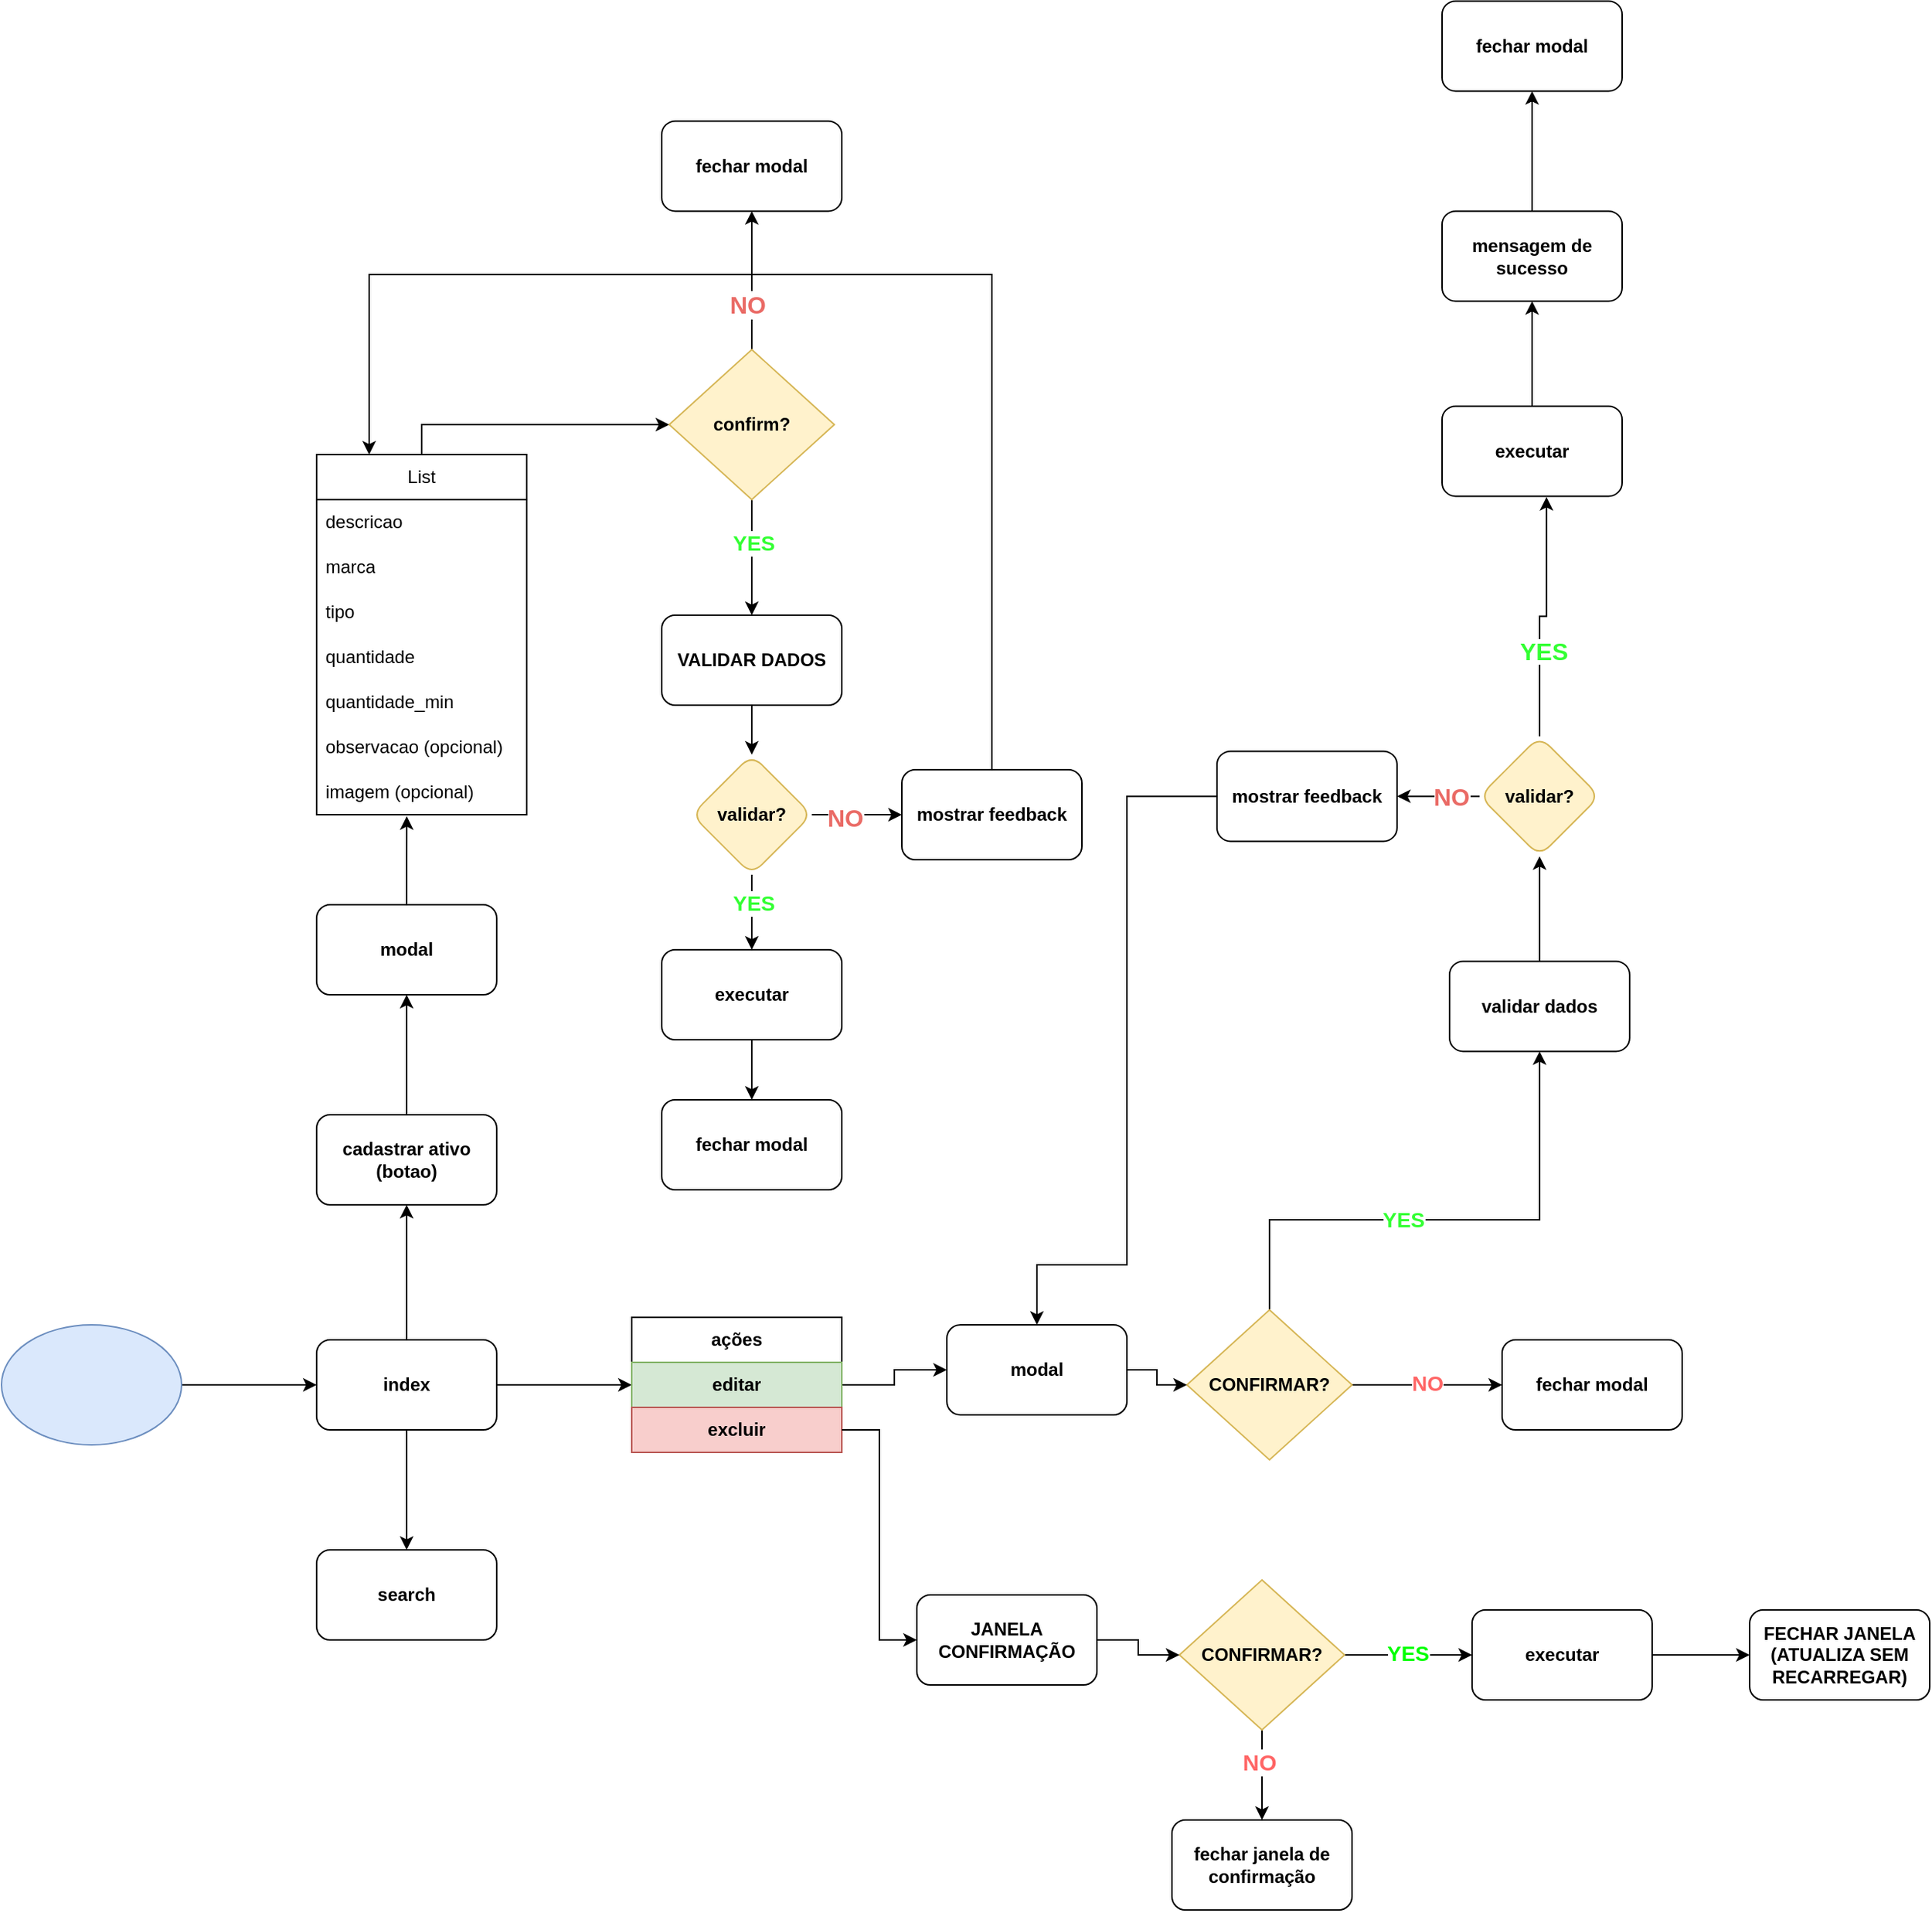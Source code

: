 <mxfile version="26.0.16">
  <diagram name="Page-1" id="Lg7OvXt3kj4zF9bIyfe0">
    <mxGraphModel dx="2037" dy="2721" grid="1" gridSize="10" guides="1" tooltips="1" connect="1" arrows="1" fold="1" page="1" pageScale="1" pageWidth="1169" pageHeight="827" math="0" shadow="0">
      <root>
        <mxCell id="0" />
        <mxCell id="1" parent="0" />
        <mxCell id="ci3b5TTThc14Hmr34_X9-3" style="edgeStyle=orthogonalEdgeStyle;rounded=0;orthogonalLoop=1;jettySize=auto;html=1;entryX=0;entryY=0.5;entryDx=0;entryDy=0;" parent="1" source="ci3b5TTThc14Hmr34_X9-1" target="ci3b5TTThc14Hmr34_X9-2" edge="1">
          <mxGeometry relative="1" as="geometry" />
        </mxCell>
        <mxCell id="ci3b5TTThc14Hmr34_X9-1" value="" style="ellipse;whiteSpace=wrap;html=1;fillColor=#dae8fc;strokeColor=#6c8ebf;" parent="1" vertex="1">
          <mxGeometry x="30" y="30" width="120" height="80" as="geometry" />
        </mxCell>
        <mxCell id="ci3b5TTThc14Hmr34_X9-8" style="edgeStyle=orthogonalEdgeStyle;rounded=0;orthogonalLoop=1;jettySize=auto;html=1;" parent="1" source="ci3b5TTThc14Hmr34_X9-2" edge="1">
          <mxGeometry relative="1" as="geometry">
            <mxPoint x="450" y="70" as="targetPoint" />
          </mxGeometry>
        </mxCell>
        <mxCell id="JAn3YFs3t6qd0V5HGAAI-20" value="" style="edgeStyle=orthogonalEdgeStyle;rounded=0;orthogonalLoop=1;jettySize=auto;html=1;" parent="1" source="ci3b5TTThc14Hmr34_X9-2" target="JAn3YFs3t6qd0V5HGAAI-19" edge="1">
          <mxGeometry relative="1" as="geometry" />
        </mxCell>
        <mxCell id="PF7sPU-5KxCt09fbh7PZ-24" value="" style="edgeStyle=orthogonalEdgeStyle;rounded=0;orthogonalLoop=1;jettySize=auto;html=1;" edge="1" parent="1" source="ci3b5TTThc14Hmr34_X9-2" target="PF7sPU-5KxCt09fbh7PZ-9">
          <mxGeometry relative="1" as="geometry" />
        </mxCell>
        <mxCell id="ci3b5TTThc14Hmr34_X9-2" value="index" style="rounded=1;whiteSpace=wrap;html=1;fontStyle=1" parent="1" vertex="1">
          <mxGeometry x="240" y="40" width="120" height="60" as="geometry" />
        </mxCell>
        <mxCell id="PF7sPU-5KxCt09fbh7PZ-7" style="edgeStyle=orthogonalEdgeStyle;rounded=0;orthogonalLoop=1;jettySize=auto;html=1;exitX=1;exitY=0.5;exitDx=0;exitDy=0;entryX=0;entryY=0.5;entryDx=0;entryDy=0;" edge="1" parent="1" source="ci3b5TTThc14Hmr34_X9-4" target="PF7sPU-5KxCt09fbh7PZ-6">
          <mxGeometry relative="1" as="geometry" />
        </mxCell>
        <mxCell id="ci3b5TTThc14Hmr34_X9-4" value="ações" style="swimlane;fontStyle=1;childLayout=stackLayout;horizontal=1;startSize=30;horizontalStack=0;resizeParent=1;resizeParentMax=0;resizeLast=0;collapsible=1;marginBottom=0;whiteSpace=wrap;html=1;" parent="1" vertex="1">
          <mxGeometry x="450" y="25" width="140" height="90" as="geometry">
            <mxRectangle x="450" y="25" width="70" height="30" as="alternateBounds" />
          </mxGeometry>
        </mxCell>
        <mxCell id="ci3b5TTThc14Hmr34_X9-9" value="editar" style="text;strokeColor=#82b366;fillColor=#d5e8d4;align=center;verticalAlign=middle;spacingLeft=4;spacingRight=4;overflow=hidden;points=[[0,0.5],[1,0.5]];portConstraint=eastwest;rotatable=0;whiteSpace=wrap;html=1;fontStyle=1" parent="ci3b5TTThc14Hmr34_X9-4" vertex="1">
          <mxGeometry y="30" width="140" height="30" as="geometry" />
        </mxCell>
        <mxCell id="PF7sPU-5KxCt09fbh7PZ-1" value="excluir" style="text;strokeColor=#b85450;fillColor=#f8cecc;align=center;verticalAlign=middle;spacingLeft=4;spacingRight=4;overflow=hidden;points=[[0,0.5],[1,0.5]];portConstraint=eastwest;rotatable=0;whiteSpace=wrap;html=1;fontStyle=1" vertex="1" parent="ci3b5TTThc14Hmr34_X9-4">
          <mxGeometry y="60" width="140" height="30" as="geometry" />
        </mxCell>
        <mxCell id="ci3b5TTThc14Hmr34_X9-19" value="" style="edgeStyle=orthogonalEdgeStyle;rounded=0;orthogonalLoop=1;jettySize=auto;html=1;entryX=0.5;entryY=1;entryDx=0;entryDy=0;" parent="1" source="ci3b5TTThc14Hmr34_X9-14" edge="1" target="PF7sPU-5KxCt09fbh7PZ-40">
          <mxGeometry relative="1" as="geometry">
            <mxPoint x="875" y="-80" as="targetPoint" />
            <Array as="points">
              <mxPoint x="875" y="-40" />
              <mxPoint x="1055" y="-40" />
            </Array>
          </mxGeometry>
        </mxCell>
        <mxCell id="ci3b5TTThc14Hmr34_X9-21" value="&lt;font size=&quot;1&quot; color=&quot;#33ff33&quot;&gt;&lt;b style=&quot;font-size: 14px;&quot;&gt;YES&lt;/b&gt;&lt;/font&gt;" style="edgeLabel;html=1;align=center;verticalAlign=middle;resizable=0;points=[];" parent="ci3b5TTThc14Hmr34_X9-19" vertex="1" connectable="0">
          <mxGeometry x="-0.155" relative="1" as="geometry">
            <mxPoint as="offset" />
          </mxGeometry>
        </mxCell>
        <mxCell id="ci3b5TTThc14Hmr34_X9-23" style="edgeStyle=orthogonalEdgeStyle;rounded=0;orthogonalLoop=1;jettySize=auto;html=1;entryX=0;entryY=0.5;entryDx=0;entryDy=0;" parent="1" source="ci3b5TTThc14Hmr34_X9-14" target="ci3b5TTThc14Hmr34_X9-22" edge="1">
          <mxGeometry relative="1" as="geometry" />
        </mxCell>
        <mxCell id="ci3b5TTThc14Hmr34_X9-24" value="&lt;font style=&quot;font-size: 14px;&quot; color=&quot;#ff6666&quot;&gt;NO&lt;/font&gt;" style="edgeLabel;html=1;align=center;verticalAlign=middle;resizable=0;points=[];fontStyle=1" parent="ci3b5TTThc14Hmr34_X9-23" vertex="1" connectable="0">
          <mxGeometry x="-0.005" y="1" relative="1" as="geometry">
            <mxPoint as="offset" />
          </mxGeometry>
        </mxCell>
        <mxCell id="ci3b5TTThc14Hmr34_X9-14" value="CONFIRMAR?" style="rhombus;whiteSpace=wrap;html=1;fontStyle=1;fillColor=#fff2cc;strokeColor=#d6b656;" parent="1" vertex="1">
          <mxGeometry x="820" y="20" width="110" height="100" as="geometry" />
        </mxCell>
        <mxCell id="ci3b5TTThc14Hmr34_X9-34" value="" style="edgeStyle=orthogonalEdgeStyle;rounded=0;orthogonalLoop=1;jettySize=auto;html=1;" parent="1" source="ci3b5TTThc14Hmr34_X9-20" target="ci3b5TTThc14Hmr34_X9-33" edge="1">
          <mxGeometry relative="1" as="geometry" />
        </mxCell>
        <mxCell id="ci3b5TTThc14Hmr34_X9-20" value="executar" style="rounded=1;whiteSpace=wrap;html=1;fontStyle=1" parent="1" vertex="1">
          <mxGeometry x="990" y="-582.31" width="120" height="60" as="geometry" />
        </mxCell>
        <mxCell id="ci3b5TTThc14Hmr34_X9-22" value="fechar modal" style="rounded=1;whiteSpace=wrap;html=1;fontStyle=1" parent="1" vertex="1">
          <mxGeometry x="1030" y="40" width="120" height="60" as="geometry" />
        </mxCell>
        <mxCell id="ci3b5TTThc14Hmr34_X9-31" style="edgeStyle=orthogonalEdgeStyle;rounded=0;orthogonalLoop=1;jettySize=auto;html=1;entryX=0;entryY=0.5;entryDx=0;entryDy=0;" parent="1" source="ci3b5TTThc14Hmr34_X9-29" target="ci3b5TTThc14Hmr34_X9-30" edge="1">
          <mxGeometry relative="1" as="geometry" />
        </mxCell>
        <mxCell id="ci3b5TTThc14Hmr34_X9-32" value="&lt;font size=&quot;1&quot; color=&quot;#00ff00&quot;&gt;&lt;b style=&quot;font-size: 14px;&quot;&gt;YES&lt;/b&gt;&lt;/font&gt;" style="edgeLabel;html=1;align=center;verticalAlign=middle;resizable=0;points=[];" parent="ci3b5TTThc14Hmr34_X9-31" vertex="1" connectable="0">
          <mxGeometry x="-0.022" y="1" relative="1" as="geometry">
            <mxPoint as="offset" />
          </mxGeometry>
        </mxCell>
        <mxCell id="qxFZKJnwnPM8_OUHx0Zc-7" style="edgeStyle=orthogonalEdgeStyle;rounded=0;orthogonalLoop=1;jettySize=auto;html=1;entryX=0.5;entryY=0;entryDx=0;entryDy=0;" parent="1" source="ci3b5TTThc14Hmr34_X9-29" edge="1">
          <mxGeometry relative="1" as="geometry">
            <mxPoint x="870" y="360" as="targetPoint" />
          </mxGeometry>
        </mxCell>
        <mxCell id="qxFZKJnwnPM8_OUHx0Zc-9" value="&lt;font style=&quot;font-size: 15px;&quot; color=&quot;#ff6666&quot;&gt;NO&lt;/font&gt;" style="edgeLabel;html=1;align=center;verticalAlign=middle;resizable=0;points=[];fontStyle=1" parent="qxFZKJnwnPM8_OUHx0Zc-7" vertex="1" connectable="0">
          <mxGeometry x="-0.328" y="-2" relative="1" as="geometry">
            <mxPoint as="offset" />
          </mxGeometry>
        </mxCell>
        <mxCell id="ci3b5TTThc14Hmr34_X9-29" value="CONFIRMAR?" style="rhombus;whiteSpace=wrap;html=1;fontStyle=1;fillColor=#fff2cc;strokeColor=#d6b656;" parent="1" vertex="1">
          <mxGeometry x="815" y="200" width="110" height="100" as="geometry" />
        </mxCell>
        <mxCell id="PF7sPU-5KxCt09fbh7PZ-39" value="" style="edgeStyle=orthogonalEdgeStyle;rounded=0;orthogonalLoop=1;jettySize=auto;html=1;" edge="1" parent="1" source="ci3b5TTThc14Hmr34_X9-30" target="PF7sPU-5KxCt09fbh7PZ-38">
          <mxGeometry relative="1" as="geometry" />
        </mxCell>
        <mxCell id="ci3b5TTThc14Hmr34_X9-30" value="executar" style="rounded=1;whiteSpace=wrap;html=1;fontStyle=1" parent="1" vertex="1">
          <mxGeometry x="1010" y="220" width="120" height="60" as="geometry" />
        </mxCell>
        <mxCell id="qxFZKJnwnPM8_OUHx0Zc-2" value="" style="edgeStyle=orthogonalEdgeStyle;rounded=0;orthogonalLoop=1;jettySize=auto;html=1;" parent="1" source="ci3b5TTThc14Hmr34_X9-33" target="qxFZKJnwnPM8_OUHx0Zc-1" edge="1">
          <mxGeometry relative="1" as="geometry" />
        </mxCell>
        <mxCell id="ci3b5TTThc14Hmr34_X9-33" value="mensagem de sucesso" style="rounded=1;whiteSpace=wrap;html=1;fontStyle=1" parent="1" vertex="1">
          <mxGeometry x="990" y="-712.31" width="120" height="60" as="geometry" />
        </mxCell>
        <mxCell id="qxFZKJnwnPM8_OUHx0Zc-1" value="fechar modal" style="whiteSpace=wrap;html=1;rounded=1;fontStyle=1;" parent="1" vertex="1">
          <mxGeometry x="990" y="-852.31" width="120" height="60" as="geometry" />
        </mxCell>
        <mxCell id="qxFZKJnwnPM8_OUHx0Zc-10" value="fechar janela de confirmação" style="rounded=1;whiteSpace=wrap;html=1;fontStyle=1" parent="1" vertex="1">
          <mxGeometry x="810" y="360" width="120" height="60" as="geometry" />
        </mxCell>
        <mxCell id="JAn3YFs3t6qd0V5HGAAI-19" value="search" style="rounded=1;whiteSpace=wrap;html=1;fontStyle=1" parent="1" vertex="1">
          <mxGeometry x="240" y="180" width="120" height="60" as="geometry" />
        </mxCell>
        <mxCell id="PF7sPU-5KxCt09fbh7PZ-8" style="edgeStyle=orthogonalEdgeStyle;rounded=0;orthogonalLoop=1;jettySize=auto;html=1;exitX=1;exitY=0.5;exitDx=0;exitDy=0;entryX=0;entryY=0.5;entryDx=0;entryDy=0;" edge="1" parent="1" source="PF7sPU-5KxCt09fbh7PZ-6" target="ci3b5TTThc14Hmr34_X9-14">
          <mxGeometry relative="1" as="geometry" />
        </mxCell>
        <mxCell id="PF7sPU-5KxCt09fbh7PZ-6" value="modal" style="rounded=1;whiteSpace=wrap;html=1;fontStyle=1" vertex="1" parent="1">
          <mxGeometry x="660" y="30" width="120" height="60" as="geometry" />
        </mxCell>
        <mxCell id="PF7sPU-5KxCt09fbh7PZ-23" value="" style="edgeStyle=orthogonalEdgeStyle;rounded=0;orthogonalLoop=1;jettySize=auto;html=1;" edge="1" parent="1" source="PF7sPU-5KxCt09fbh7PZ-9" target="PF7sPU-5KxCt09fbh7PZ-10">
          <mxGeometry relative="1" as="geometry" />
        </mxCell>
        <mxCell id="PF7sPU-5KxCt09fbh7PZ-9" value="cadastrar ativo (botao)" style="rounded=1;whiteSpace=wrap;html=1;fontStyle=1" vertex="1" parent="1">
          <mxGeometry x="240" y="-110" width="120" height="60" as="geometry" />
        </mxCell>
        <mxCell id="PF7sPU-5KxCt09fbh7PZ-10" value="modal" style="rounded=1;whiteSpace=wrap;html=1;fontStyle=1" vertex="1" parent="1">
          <mxGeometry x="240" y="-250" width="120" height="60" as="geometry" />
        </mxCell>
        <mxCell id="PF7sPU-5KxCt09fbh7PZ-26" style="edgeStyle=orthogonalEdgeStyle;rounded=0;orthogonalLoop=1;jettySize=auto;html=1;exitX=0.5;exitY=0;exitDx=0;exitDy=0;entryX=0;entryY=0.5;entryDx=0;entryDy=0;" edge="1" parent="1" source="PF7sPU-5KxCt09fbh7PZ-11" target="PF7sPU-5KxCt09fbh7PZ-25">
          <mxGeometry relative="1" as="geometry" />
        </mxCell>
        <mxCell id="PF7sPU-5KxCt09fbh7PZ-11" value="List" style="swimlane;fontStyle=0;childLayout=stackLayout;horizontal=1;startSize=30;horizontalStack=0;resizeParent=1;resizeParentMax=0;resizeLast=0;collapsible=1;marginBottom=0;whiteSpace=wrap;html=1;" vertex="1" parent="1">
          <mxGeometry x="240" y="-550" width="140" height="240" as="geometry" />
        </mxCell>
        <mxCell id="PF7sPU-5KxCt09fbh7PZ-12" value="descricao" style="text;strokeColor=none;fillColor=none;align=left;verticalAlign=middle;spacingLeft=4;spacingRight=4;overflow=hidden;points=[[0,0.5],[1,0.5]];portConstraint=eastwest;rotatable=0;whiteSpace=wrap;html=1;" vertex="1" parent="PF7sPU-5KxCt09fbh7PZ-11">
          <mxGeometry y="30" width="140" height="30" as="geometry" />
        </mxCell>
        <mxCell id="PF7sPU-5KxCt09fbh7PZ-13" value="marca" style="text;strokeColor=none;fillColor=none;align=left;verticalAlign=middle;spacingLeft=4;spacingRight=4;overflow=hidden;points=[[0,0.5],[1,0.5]];portConstraint=eastwest;rotatable=0;whiteSpace=wrap;html=1;" vertex="1" parent="PF7sPU-5KxCt09fbh7PZ-11">
          <mxGeometry y="60" width="140" height="30" as="geometry" />
        </mxCell>
        <mxCell id="PF7sPU-5KxCt09fbh7PZ-14" value="tipo" style="text;strokeColor=none;fillColor=none;align=left;verticalAlign=middle;spacingLeft=4;spacingRight=4;overflow=hidden;points=[[0,0.5],[1,0.5]];portConstraint=eastwest;rotatable=0;whiteSpace=wrap;html=1;" vertex="1" parent="PF7sPU-5KxCt09fbh7PZ-11">
          <mxGeometry y="90" width="140" height="30" as="geometry" />
        </mxCell>
        <mxCell id="PF7sPU-5KxCt09fbh7PZ-15" value="quantidade" style="text;strokeColor=none;fillColor=none;align=left;verticalAlign=middle;spacingLeft=4;spacingRight=4;overflow=hidden;points=[[0,0.5],[1,0.5]];portConstraint=eastwest;rotatable=0;whiteSpace=wrap;html=1;" vertex="1" parent="PF7sPU-5KxCt09fbh7PZ-11">
          <mxGeometry y="120" width="140" height="30" as="geometry" />
        </mxCell>
        <mxCell id="PF7sPU-5KxCt09fbh7PZ-16" value="quantidade_min" style="text;strokeColor=none;fillColor=none;align=left;verticalAlign=middle;spacingLeft=4;spacingRight=4;overflow=hidden;points=[[0,0.5],[1,0.5]];portConstraint=eastwest;rotatable=0;whiteSpace=wrap;html=1;" vertex="1" parent="PF7sPU-5KxCt09fbh7PZ-11">
          <mxGeometry y="150" width="140" height="30" as="geometry" />
        </mxCell>
        <mxCell id="PF7sPU-5KxCt09fbh7PZ-17" value="observacao (opcional)" style="text;strokeColor=none;fillColor=none;align=left;verticalAlign=middle;spacingLeft=4;spacingRight=4;overflow=hidden;points=[[0,0.5],[1,0.5]];portConstraint=eastwest;rotatable=0;whiteSpace=wrap;html=1;" vertex="1" parent="PF7sPU-5KxCt09fbh7PZ-11">
          <mxGeometry y="180" width="140" height="30" as="geometry" />
        </mxCell>
        <mxCell id="PF7sPU-5KxCt09fbh7PZ-18" value="imagem (opcional)" style="text;strokeColor=none;fillColor=none;align=left;verticalAlign=middle;spacingLeft=4;spacingRight=4;overflow=hidden;points=[[0,0.5],[1,0.5]];portConstraint=eastwest;rotatable=0;whiteSpace=wrap;html=1;" vertex="1" parent="PF7sPU-5KxCt09fbh7PZ-11">
          <mxGeometry y="210" width="140" height="30" as="geometry" />
        </mxCell>
        <mxCell id="PF7sPU-5KxCt09fbh7PZ-22" style="edgeStyle=orthogonalEdgeStyle;rounded=0;orthogonalLoop=1;jettySize=auto;html=1;exitX=0.5;exitY=0;exitDx=0;exitDy=0;entryX=0.429;entryY=1.033;entryDx=0;entryDy=0;entryPerimeter=0;" edge="1" parent="1" source="PF7sPU-5KxCt09fbh7PZ-10" target="PF7sPU-5KxCt09fbh7PZ-18">
          <mxGeometry relative="1" as="geometry">
            <Array as="points" />
          </mxGeometry>
        </mxCell>
        <mxCell id="PF7sPU-5KxCt09fbh7PZ-34" style="edgeStyle=orthogonalEdgeStyle;rounded=0;orthogonalLoop=1;jettySize=auto;html=1;exitX=0.5;exitY=1;exitDx=0;exitDy=0;entryX=0.5;entryY=0;entryDx=0;entryDy=0;" edge="1" parent="1" source="PF7sPU-5KxCt09fbh7PZ-25" target="PF7sPU-5KxCt09fbh7PZ-33">
          <mxGeometry relative="1" as="geometry" />
        </mxCell>
        <mxCell id="PF7sPU-5KxCt09fbh7PZ-60" style="edgeStyle=orthogonalEdgeStyle;rounded=0;orthogonalLoop=1;jettySize=auto;html=1;" edge="1" parent="1" source="PF7sPU-5KxCt09fbh7PZ-25" target="PF7sPU-5KxCt09fbh7PZ-59">
          <mxGeometry relative="1" as="geometry" />
        </mxCell>
        <mxCell id="PF7sPU-5KxCt09fbh7PZ-25" value="confirm?" style="rhombus;whiteSpace=wrap;html=1;fontStyle=1;fillColor=#fff2cc;strokeColor=#d6b656;" vertex="1" parent="1">
          <mxGeometry x="475" y="-620" width="110" height="100" as="geometry" />
        </mxCell>
        <mxCell id="PF7sPU-5KxCt09fbh7PZ-37" value="" style="edgeStyle=orthogonalEdgeStyle;rounded=0;orthogonalLoop=1;jettySize=auto;html=1;" edge="1" parent="1" source="PF7sPU-5KxCt09fbh7PZ-27" target="PF7sPU-5KxCt09fbh7PZ-36">
          <mxGeometry relative="1" as="geometry" />
        </mxCell>
        <mxCell id="PF7sPU-5KxCt09fbh7PZ-27" value="executar" style="rounded=1;whiteSpace=wrap;html=1;fontStyle=1;" vertex="1" parent="1">
          <mxGeometry x="470" y="-220" width="120" height="60" as="geometry" />
        </mxCell>
        <mxCell id="PF7sPU-5KxCt09fbh7PZ-31" value="" style="edgeStyle=orthogonalEdgeStyle;rounded=0;orthogonalLoop=1;jettySize=auto;html=1;" edge="1" parent="1" source="PF7sPU-5KxCt09fbh7PZ-30" target="ci3b5TTThc14Hmr34_X9-29">
          <mxGeometry relative="1" as="geometry" />
        </mxCell>
        <mxCell id="PF7sPU-5KxCt09fbh7PZ-30" value="JANELA CONFIRMAÇÃO" style="rounded=1;whiteSpace=wrap;html=1;fontStyle=1" vertex="1" parent="1">
          <mxGeometry x="640" y="210" width="120" height="60" as="geometry" />
        </mxCell>
        <mxCell id="PF7sPU-5KxCt09fbh7PZ-32" style="edgeStyle=orthogonalEdgeStyle;rounded=0;orthogonalLoop=1;jettySize=auto;html=1;exitX=1;exitY=0.5;exitDx=0;exitDy=0;entryX=0;entryY=0.5;entryDx=0;entryDy=0;" edge="1" parent="1" source="PF7sPU-5KxCt09fbh7PZ-1" target="PF7sPU-5KxCt09fbh7PZ-30">
          <mxGeometry relative="1" as="geometry" />
        </mxCell>
        <mxCell id="PF7sPU-5KxCt09fbh7PZ-56" value="" style="edgeStyle=orthogonalEdgeStyle;rounded=0;orthogonalLoop=1;jettySize=auto;html=1;" edge="1" parent="1" source="PF7sPU-5KxCt09fbh7PZ-33" target="PF7sPU-5KxCt09fbh7PZ-50">
          <mxGeometry relative="1" as="geometry" />
        </mxCell>
        <mxCell id="PF7sPU-5KxCt09fbh7PZ-33" value="VALIDAR DADOS" style="rounded=1;whiteSpace=wrap;html=1;fontStyle=1;" vertex="1" parent="1">
          <mxGeometry x="470" y="-443" width="120" height="60" as="geometry" />
        </mxCell>
        <mxCell id="PF7sPU-5KxCt09fbh7PZ-36" value="fechar modal" style="whiteSpace=wrap;html=1;rounded=1;fontStyle=1;" vertex="1" parent="1">
          <mxGeometry x="470" y="-120" width="120" height="60" as="geometry" />
        </mxCell>
        <mxCell id="PF7sPU-5KxCt09fbh7PZ-38" value="FECHAR JANELA (ATUALIZA SEM RECARREGAR)" style="whiteSpace=wrap;html=1;rounded=1;fontStyle=1;" vertex="1" parent="1">
          <mxGeometry x="1195" y="220" width="120" height="60" as="geometry" />
        </mxCell>
        <mxCell id="PF7sPU-5KxCt09fbh7PZ-43" value="" style="edgeStyle=orthogonalEdgeStyle;rounded=0;orthogonalLoop=1;jettySize=auto;html=1;" edge="1" parent="1" source="PF7sPU-5KxCt09fbh7PZ-40" target="PF7sPU-5KxCt09fbh7PZ-42">
          <mxGeometry relative="1" as="geometry" />
        </mxCell>
        <mxCell id="PF7sPU-5KxCt09fbh7PZ-40" value="validar dados" style="rounded=1;whiteSpace=wrap;html=1;fontStyle=1" vertex="1" parent="1">
          <mxGeometry x="995" y="-212.31" width="120" height="60" as="geometry" />
        </mxCell>
        <mxCell id="PF7sPU-5KxCt09fbh7PZ-46" value="" style="edgeStyle=orthogonalEdgeStyle;rounded=0;orthogonalLoop=1;jettySize=auto;html=1;" edge="1" parent="1" source="PF7sPU-5KxCt09fbh7PZ-42" target="PF7sPU-5KxCt09fbh7PZ-45">
          <mxGeometry relative="1" as="geometry" />
        </mxCell>
        <mxCell id="PF7sPU-5KxCt09fbh7PZ-48" value="&lt;font style=&quot;color: rgb(234, 107, 102); font-size: 16px;&quot;&gt;&lt;b style=&quot;&quot;&gt;NO&lt;/b&gt;&lt;/font&gt;" style="edgeLabel;html=1;align=center;verticalAlign=middle;resizable=0;points=[];" vertex="1" connectable="0" parent="PF7sPU-5KxCt09fbh7PZ-46">
          <mxGeometry x="-0.288" relative="1" as="geometry">
            <mxPoint as="offset" />
          </mxGeometry>
        </mxCell>
        <mxCell id="PF7sPU-5KxCt09fbh7PZ-42" value="validar?" style="rhombus;whiteSpace=wrap;html=1;rounded=1;fontStyle=1;fillColor=#fff2cc;strokeColor=#d6b656;" vertex="1" parent="1">
          <mxGeometry x="1015" y="-362.31" width="80" height="80" as="geometry" />
        </mxCell>
        <mxCell id="PF7sPU-5KxCt09fbh7PZ-44" style="edgeStyle=orthogonalEdgeStyle;rounded=0;orthogonalLoop=1;jettySize=auto;html=1;entryX=0.58;entryY=1.009;entryDx=0;entryDy=0;entryPerimeter=0;" edge="1" parent="1" source="PF7sPU-5KxCt09fbh7PZ-42" target="ci3b5TTThc14Hmr34_X9-20">
          <mxGeometry relative="1" as="geometry" />
        </mxCell>
        <mxCell id="PF7sPU-5KxCt09fbh7PZ-47" style="edgeStyle=orthogonalEdgeStyle;rounded=0;orthogonalLoop=1;jettySize=auto;html=1;entryX=0.5;entryY=0;entryDx=0;entryDy=0;" edge="1" parent="1" source="PF7sPU-5KxCt09fbh7PZ-45" target="PF7sPU-5KxCt09fbh7PZ-6">
          <mxGeometry relative="1" as="geometry">
            <Array as="points">
              <mxPoint x="780" y="-322" />
              <mxPoint x="780" y="-10" />
              <mxPoint x="720" y="-10" />
            </Array>
          </mxGeometry>
        </mxCell>
        <mxCell id="PF7sPU-5KxCt09fbh7PZ-45" value="mostrar feedback" style="whiteSpace=wrap;html=1;rounded=1;fontStyle=1;" vertex="1" parent="1">
          <mxGeometry x="840" y="-352.31" width="120" height="60" as="geometry" />
        </mxCell>
        <mxCell id="PF7sPU-5KxCt09fbh7PZ-49" value="&lt;b style=&quot;forced-color-adjust: none; font-family: Helvetica; font-size: 16px; font-style: normal; font-variant-ligatures: normal; font-variant-caps: normal; letter-spacing: normal; orphans: 2; text-align: center; text-indent: 0px; text-transform: none; widows: 2; word-spacing: 0px; -webkit-text-stroke-width: 0px; white-space: nowrap; background-color: rgb(255, 255, 255); text-decoration-thickness: initial; text-decoration-style: initial; text-decoration-color: initial;&quot;&gt;&lt;font style=&quot;color: rgb(51, 255, 51);&quot;&gt;YES&lt;/font&gt;&lt;/b&gt;" style="text;whiteSpace=wrap;html=1;" vertex="1" parent="1">
          <mxGeometry x="1040" y="-435.31" width="70" height="40" as="geometry" />
        </mxCell>
        <mxCell id="PF7sPU-5KxCt09fbh7PZ-54" value="" style="edgeStyle=orthogonalEdgeStyle;rounded=0;orthogonalLoop=1;jettySize=auto;html=1;" edge="1" parent="1" source="PF7sPU-5KxCt09fbh7PZ-50" target="PF7sPU-5KxCt09fbh7PZ-53">
          <mxGeometry relative="1" as="geometry" />
        </mxCell>
        <mxCell id="PF7sPU-5KxCt09fbh7PZ-57" value="" style="edgeStyle=orthogonalEdgeStyle;rounded=0;orthogonalLoop=1;jettySize=auto;html=1;" edge="1" parent="1" source="PF7sPU-5KxCt09fbh7PZ-50" target="PF7sPU-5KxCt09fbh7PZ-27">
          <mxGeometry relative="1" as="geometry">
            <Array as="points">
              <mxPoint x="530" y="-230" />
              <mxPoint x="530" y="-230" />
            </Array>
          </mxGeometry>
        </mxCell>
        <mxCell id="PF7sPU-5KxCt09fbh7PZ-50" value="validar?" style="rhombus;whiteSpace=wrap;html=1;rounded=1;fontStyle=1;fillColor=#fff2cc;strokeColor=#d6b656;" vertex="1" parent="1">
          <mxGeometry x="490" y="-350" width="80" height="80" as="geometry" />
        </mxCell>
        <mxCell id="PF7sPU-5KxCt09fbh7PZ-51" value="&lt;font style=&quot;color: rgb(234, 107, 102); font-size: 16px;&quot;&gt;&lt;b style=&quot;&quot;&gt;NO&lt;/b&gt;&lt;/font&gt;" style="edgeLabel;html=1;align=center;verticalAlign=middle;resizable=0;points=[];" vertex="1" connectable="0" parent="1">
          <mxGeometry x="995" y="-310.0" as="geometry">
            <mxPoint x="-403" y="2" as="offset" />
          </mxGeometry>
        </mxCell>
        <mxCell id="PF7sPU-5KxCt09fbh7PZ-52" value="&lt;font size=&quot;1&quot; color=&quot;#33ff33&quot;&gt;&lt;b style=&quot;font-size: 14px;&quot;&gt;YES&lt;/b&gt;&lt;/font&gt;" style="edgeLabel;html=1;align=center;verticalAlign=middle;resizable=0;points=[];" vertex="1" connectable="0" parent="1">
          <mxGeometry x="973.421" y="-30" as="geometry">
            <mxPoint x="-443" y="-221" as="offset" />
          </mxGeometry>
        </mxCell>
        <mxCell id="PF7sPU-5KxCt09fbh7PZ-55" style="edgeStyle=orthogonalEdgeStyle;rounded=0;orthogonalLoop=1;jettySize=auto;html=1;entryX=0.25;entryY=0;entryDx=0;entryDy=0;" edge="1" parent="1" source="PF7sPU-5KxCt09fbh7PZ-53" target="PF7sPU-5KxCt09fbh7PZ-11">
          <mxGeometry relative="1" as="geometry">
            <mxPoint x="690.0" y="-440" as="targetPoint" />
            <Array as="points">
              <mxPoint x="690" y="-670" />
              <mxPoint x="275" y="-670" />
            </Array>
          </mxGeometry>
        </mxCell>
        <mxCell id="PF7sPU-5KxCt09fbh7PZ-53" value="mostrar feedback" style="whiteSpace=wrap;html=1;rounded=1;fontStyle=1;" vertex="1" parent="1">
          <mxGeometry x="630" y="-340" width="120" height="60" as="geometry" />
        </mxCell>
        <mxCell id="PF7sPU-5KxCt09fbh7PZ-59" value="fechar modal" style="rounded=1;whiteSpace=wrap;html=1;fontStyle=1" vertex="1" parent="1">
          <mxGeometry x="470" y="-772.31" width="120" height="60" as="geometry" />
        </mxCell>
        <mxCell id="PF7sPU-5KxCt09fbh7PZ-61" value="&lt;font style=&quot;color: rgb(234, 107, 102); font-size: 16px;&quot;&gt;&lt;b style=&quot;&quot;&gt;NO&lt;/b&gt;&lt;/font&gt;" style="edgeLabel;html=1;align=center;verticalAlign=middle;resizable=0;points=[];" vertex="1" connectable="0" parent="1">
          <mxGeometry x="930" y="-652.31" as="geometry">
            <mxPoint x="-403" y="2" as="offset" />
          </mxGeometry>
        </mxCell>
        <mxCell id="PF7sPU-5KxCt09fbh7PZ-62" value="&lt;font size=&quot;1&quot; color=&quot;#33ff33&quot;&gt;&lt;b style=&quot;font-size: 14px;&quot;&gt;YES&lt;/b&gt;&lt;/font&gt;" style="edgeLabel;html=1;align=center;verticalAlign=middle;resizable=0;points=[];" vertex="1" connectable="0" parent="1">
          <mxGeometry x="973.421" y="-270" as="geometry">
            <mxPoint x="-443" y="-221" as="offset" />
          </mxGeometry>
        </mxCell>
      </root>
    </mxGraphModel>
  </diagram>
</mxfile>
